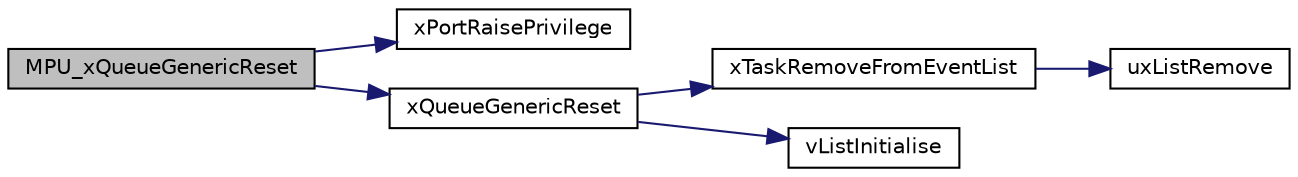 digraph "MPU_xQueueGenericReset"
{
  edge [fontname="Helvetica",fontsize="10",labelfontname="Helvetica",labelfontsize="10"];
  node [fontname="Helvetica",fontsize="10",shape=record];
  rankdir="LR";
  Node163 [label="MPU_xQueueGenericReset",height=0.2,width=0.4,color="black", fillcolor="grey75", style="filled", fontcolor="black"];
  Node163 -> Node164 [color="midnightblue",fontsize="10",style="solid",fontname="Helvetica"];
  Node164 [label="xPortRaisePrivilege",height=0.2,width=0.4,color="black", fillcolor="white", style="filled",URL="$mpu__wrappers_8c.html#ac42aa31652a6e8158f8ea8a88aad8275"];
  Node163 -> Node165 [color="midnightblue",fontsize="10",style="solid",fontname="Helvetica"];
  Node165 [label="xQueueGenericReset",height=0.2,width=0.4,color="black", fillcolor="white", style="filled",URL="$queue_8h.html#a3c13a9fe455ec2d35b5f8386a1040599"];
  Node165 -> Node166 [color="midnightblue",fontsize="10",style="solid",fontname="Helvetica"];
  Node166 [label="xTaskRemoveFromEventList",height=0.2,width=0.4,color="black", fillcolor="white", style="filled",URL="$task_8h.html#a14513b7dd36055f73fba3c5ebbdc1b06"];
  Node166 -> Node167 [color="midnightblue",fontsize="10",style="solid",fontname="Helvetica"];
  Node167 [label="uxListRemove",height=0.2,width=0.4,color="black", fillcolor="white", style="filled",URL="$list_8h.html#a2eb1558482076fff8cafc63419c2d34a"];
  Node165 -> Node168 [color="midnightblue",fontsize="10",style="solid",fontname="Helvetica"];
  Node168 [label="vListInitialise",height=0.2,width=0.4,color="black", fillcolor="white", style="filled",URL="$list_8h.html#adeef7734d7d6d9a3eea642a70c106919"];
}
